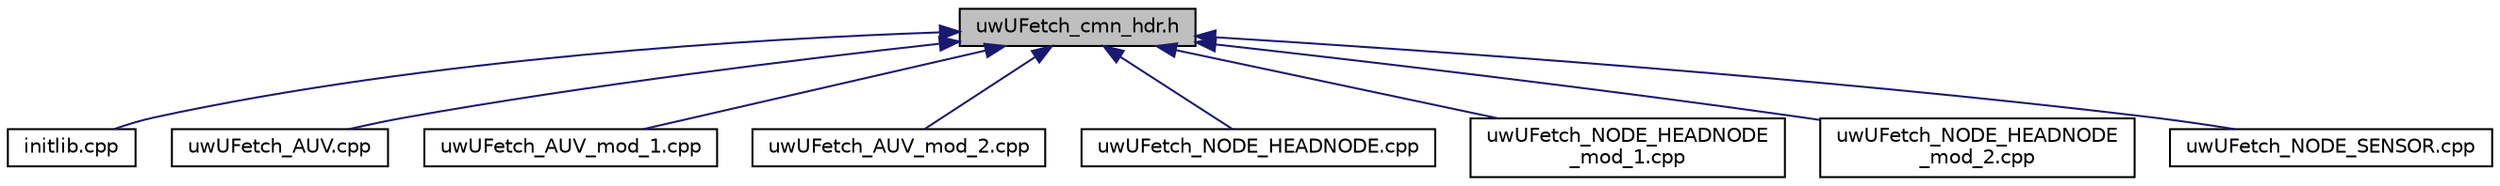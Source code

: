 digraph "uwUFetch_cmn_hdr.h"
{
 // LATEX_PDF_SIZE
  edge [fontname="Helvetica",fontsize="10",labelfontname="Helvetica",labelfontsize="10"];
  node [fontname="Helvetica",fontsize="10",shape=record];
  Node1 [label="uwUFetch_cmn_hdr.h",height=0.2,width=0.4,color="black", fillcolor="grey75", style="filled", fontcolor="black",tooltip="Common structures and variables in the protocol."];
  Node1 -> Node2 [dir="back",color="midnightblue",fontsize="10",style="solid",fontname="Helvetica"];
  Node2 [label="initlib.cpp",height=0.2,width=0.4,color="black", fillcolor="white", style="filled",URL="$data__link_2uwUFetch_2initlib_8cpp.html",tooltip="file to initialize the libuwufetch.so library"];
  Node1 -> Node3 [dir="back",color="midnightblue",fontsize="10",style="solid",fontname="Helvetica"];
  Node3 [label="uwUFetch_AUV.cpp",height=0.2,width=0.4,color="black", fillcolor="white", style="filled",URL="$uwUFetch__AUV_8cpp.html",tooltip="Class that provide the implementation of the AUV entity of uwUFetch protocol."];
  Node1 -> Node4 [dir="back",color="midnightblue",fontsize="10",style="solid",fontname="Helvetica"];
  Node4 [label="uwUFetch_AUV_mod_1.cpp",height=0.2,width=0.4,color="black", fillcolor="white", style="filled",URL="$uwUFetch__AUV__mod__1_8cpp.html",tooltip=" "];
  Node1 -> Node5 [dir="back",color="midnightblue",fontsize="10",style="solid",fontname="Helvetica"];
  Node5 [label="uwUFetch_AUV_mod_2.cpp",height=0.2,width=0.4,color="black", fillcolor="white", style="filled",URL="$uwUFetch__AUV__mod__2_8cpp.html",tooltip=" "];
  Node1 -> Node6 [dir="back",color="midnightblue",fontsize="10",style="solid",fontname="Helvetica"];
  Node6 [label="uwUFetch_NODE_HEADNODE.cpp",height=0.2,width=0.4,color="black", fillcolor="white", style="filled",URL="$uwUFetch__NODE__HEADNODE_8cpp.html",tooltip=" "];
  Node1 -> Node7 [dir="back",color="midnightblue",fontsize="10",style="solid",fontname="Helvetica"];
  Node7 [label="uwUFetch_NODE_HEADNODE\l_mod_1.cpp",height=0.2,width=0.4,color="black", fillcolor="white", style="filled",URL="$uwUFetch__NODE__HEADNODE__mod__1_8cpp.html",tooltip="Class that provide the implementation of HEAD NODE entity of uwUFetch protocol using a RTS and CTS pa..."];
  Node1 -> Node8 [dir="back",color="midnightblue",fontsize="10",style="solid",fontname="Helvetica"];
  Node8 [label="uwUFetch_NODE_HEADNODE\l_mod_2.cpp",height=0.2,width=0.4,color="black", fillcolor="white", style="filled",URL="$uwUFetch__NODE__HEADNODE__mod__2_8cpp.html",tooltip=" "];
  Node1 -> Node9 [dir="back",color="midnightblue",fontsize="10",style="solid",fontname="Helvetica"];
  Node9 [label="uwUFetch_NODE_SENSOR.cpp",height=0.2,width=0.4,color="black", fillcolor="white", style="filled",URL="$uwUFetch__NODE__SENSOR_8cpp.html",tooltip="Class that provide the implementation of the SENSOR NODE entity of uwUFetch protocol."];
}
